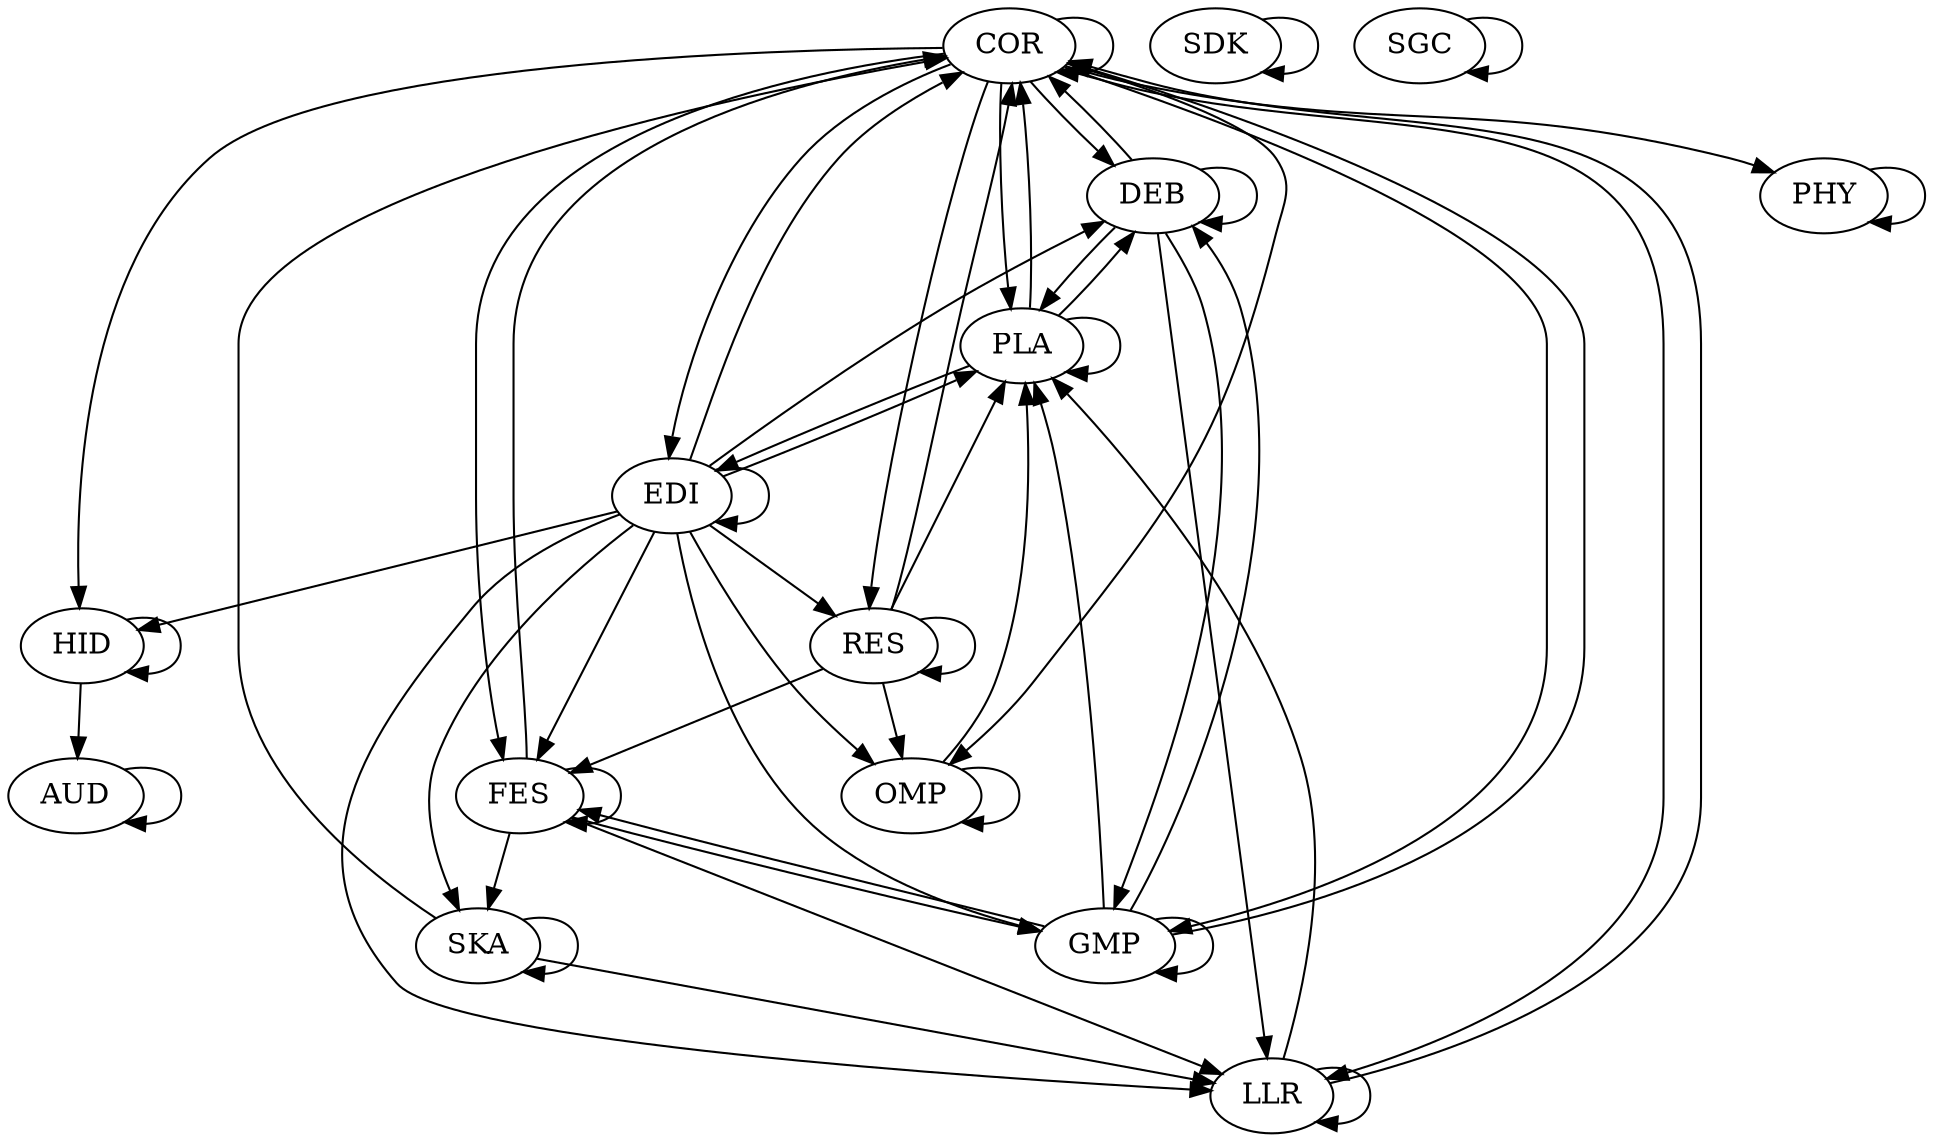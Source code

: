 digraph "source tree" {
	"AUD" -> "AUD"
	"COR" -> "COR"
	"COR" -> "DEB"
	"COR" -> "EDI"
	"COR" -> "FES"
	"COR" -> "GMP"
	"COR" -> "HID"
	"COR" -> "LLR"
	"COR" -> "OMP"
	"COR" -> "PHY"
	"COR" -> "PLA"
	"COR" -> "RES"
	"DEB" -> "COR"
	"DEB" -> "DEB"
	"DEB" -> "GMP"
	"DEB" -> "LLR"
	"DEB" -> "PLA"
	"EDI" -> "COR"
	"EDI" -> "DEB"
	"EDI" -> "EDI"
	"EDI" -> "FES"
	"EDI" -> "GMP"
	"EDI" -> "HID"
	"EDI" -> "LLR"
	"EDI" -> "OMP"
	"EDI" -> "PLA"
	"EDI" -> "RES"
	"EDI" -> "SKA"
	"FES" -> "COR"
	"FES" -> "FES"
	"FES" -> "GMP"
	"FES" -> "LLR"
	"FES" -> "SKA"
	"GMP" -> "COR"
	"GMP" -> "DEB"
	"GMP" -> "FES"
	"GMP" -> "GMP"
	"GMP" -> "PLA"
	"HID" -> "AUD"
	"HID" -> "HID"
	"LLR" -> "COR"
	"LLR" -> "LLR"
	"LLR" -> "PLA"
	"OMP" -> "OMP"
	"OMP" -> "PLA"
	"PHY" -> "PHY"
	"PLA" -> "COR"
	"PLA" -> "DEB"
	"PLA" -> "EDI"
	"PLA" -> "PLA"
	"RES" -> "COR"
	"RES" -> "FES"
	"RES" -> "OMP"
	"RES" -> "PLA"
	"RES" -> "RES"
	"SDK" -> "SDK"
	"SGC" -> "SGC"
	"SKA" -> "COR"
	"SKA" -> "LLR"
	"SKA" -> "SKA"
}